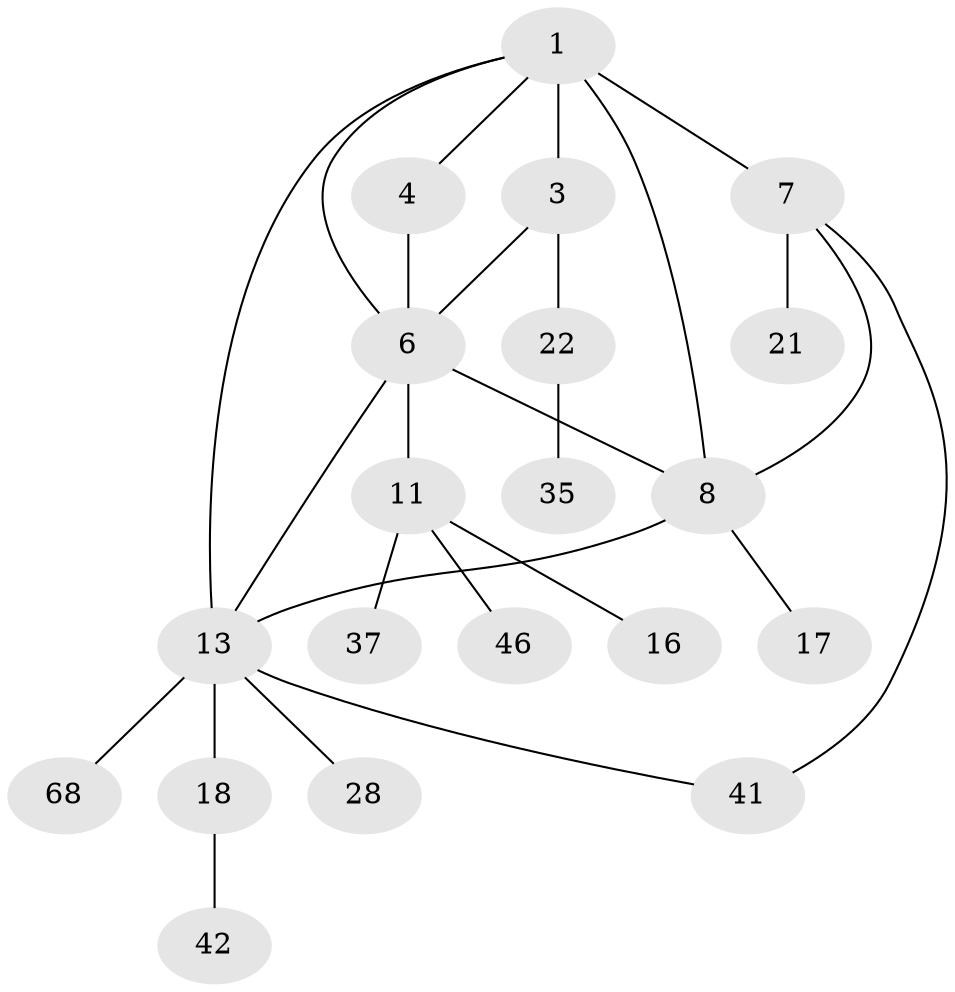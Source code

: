 // original degree distribution, {6: 0.028985507246376812, 3: 0.08695652173913043, 5: 0.043478260869565216, 2: 0.2028985507246377, 7: 0.028985507246376812, 10: 0.014492753623188406, 8: 0.028985507246376812, 4: 0.028985507246376812, 9: 0.014492753623188406, 1: 0.5217391304347826}
// Generated by graph-tools (version 1.1) at 2025/19/03/04/25 18:19:45]
// undirected, 20 vertices, 26 edges
graph export_dot {
graph [start="1"]
  node [color=gray90,style=filled];
  1 [super="+2+5+9+34+65"];
  3 [super="+57+19"];
  4;
  6 [super="+38+39+10"];
  7 [super="+23+29+40+60+30"];
  8 [super="+25"];
  11 [super="+12+52+48"];
  13 [super="+14+24+51"];
  16 [super="+47"];
  17;
  18 [super="+66+62+43+27"];
  21;
  22 [super="+31"];
  28;
  35;
  37 [super="+55"];
  41;
  42;
  46;
  68;
  1 -- 3 [weight=2];
  1 -- 13 [weight=3];
  1 -- 4;
  1 -- 6;
  1 -- 7 [weight=3];
  1 -- 8;
  3 -- 22;
  3 -- 6;
  4 -- 6;
  6 -- 8 [weight=2];
  6 -- 11 [weight=2];
  6 -- 13;
  7 -- 8;
  7 -- 21;
  7 -- 41;
  8 -- 17;
  8 -- 13;
  11 -- 16;
  11 -- 37;
  11 -- 46;
  13 -- 68;
  13 -- 41;
  13 -- 18;
  13 -- 28;
  18 -- 42;
  22 -- 35;
}
